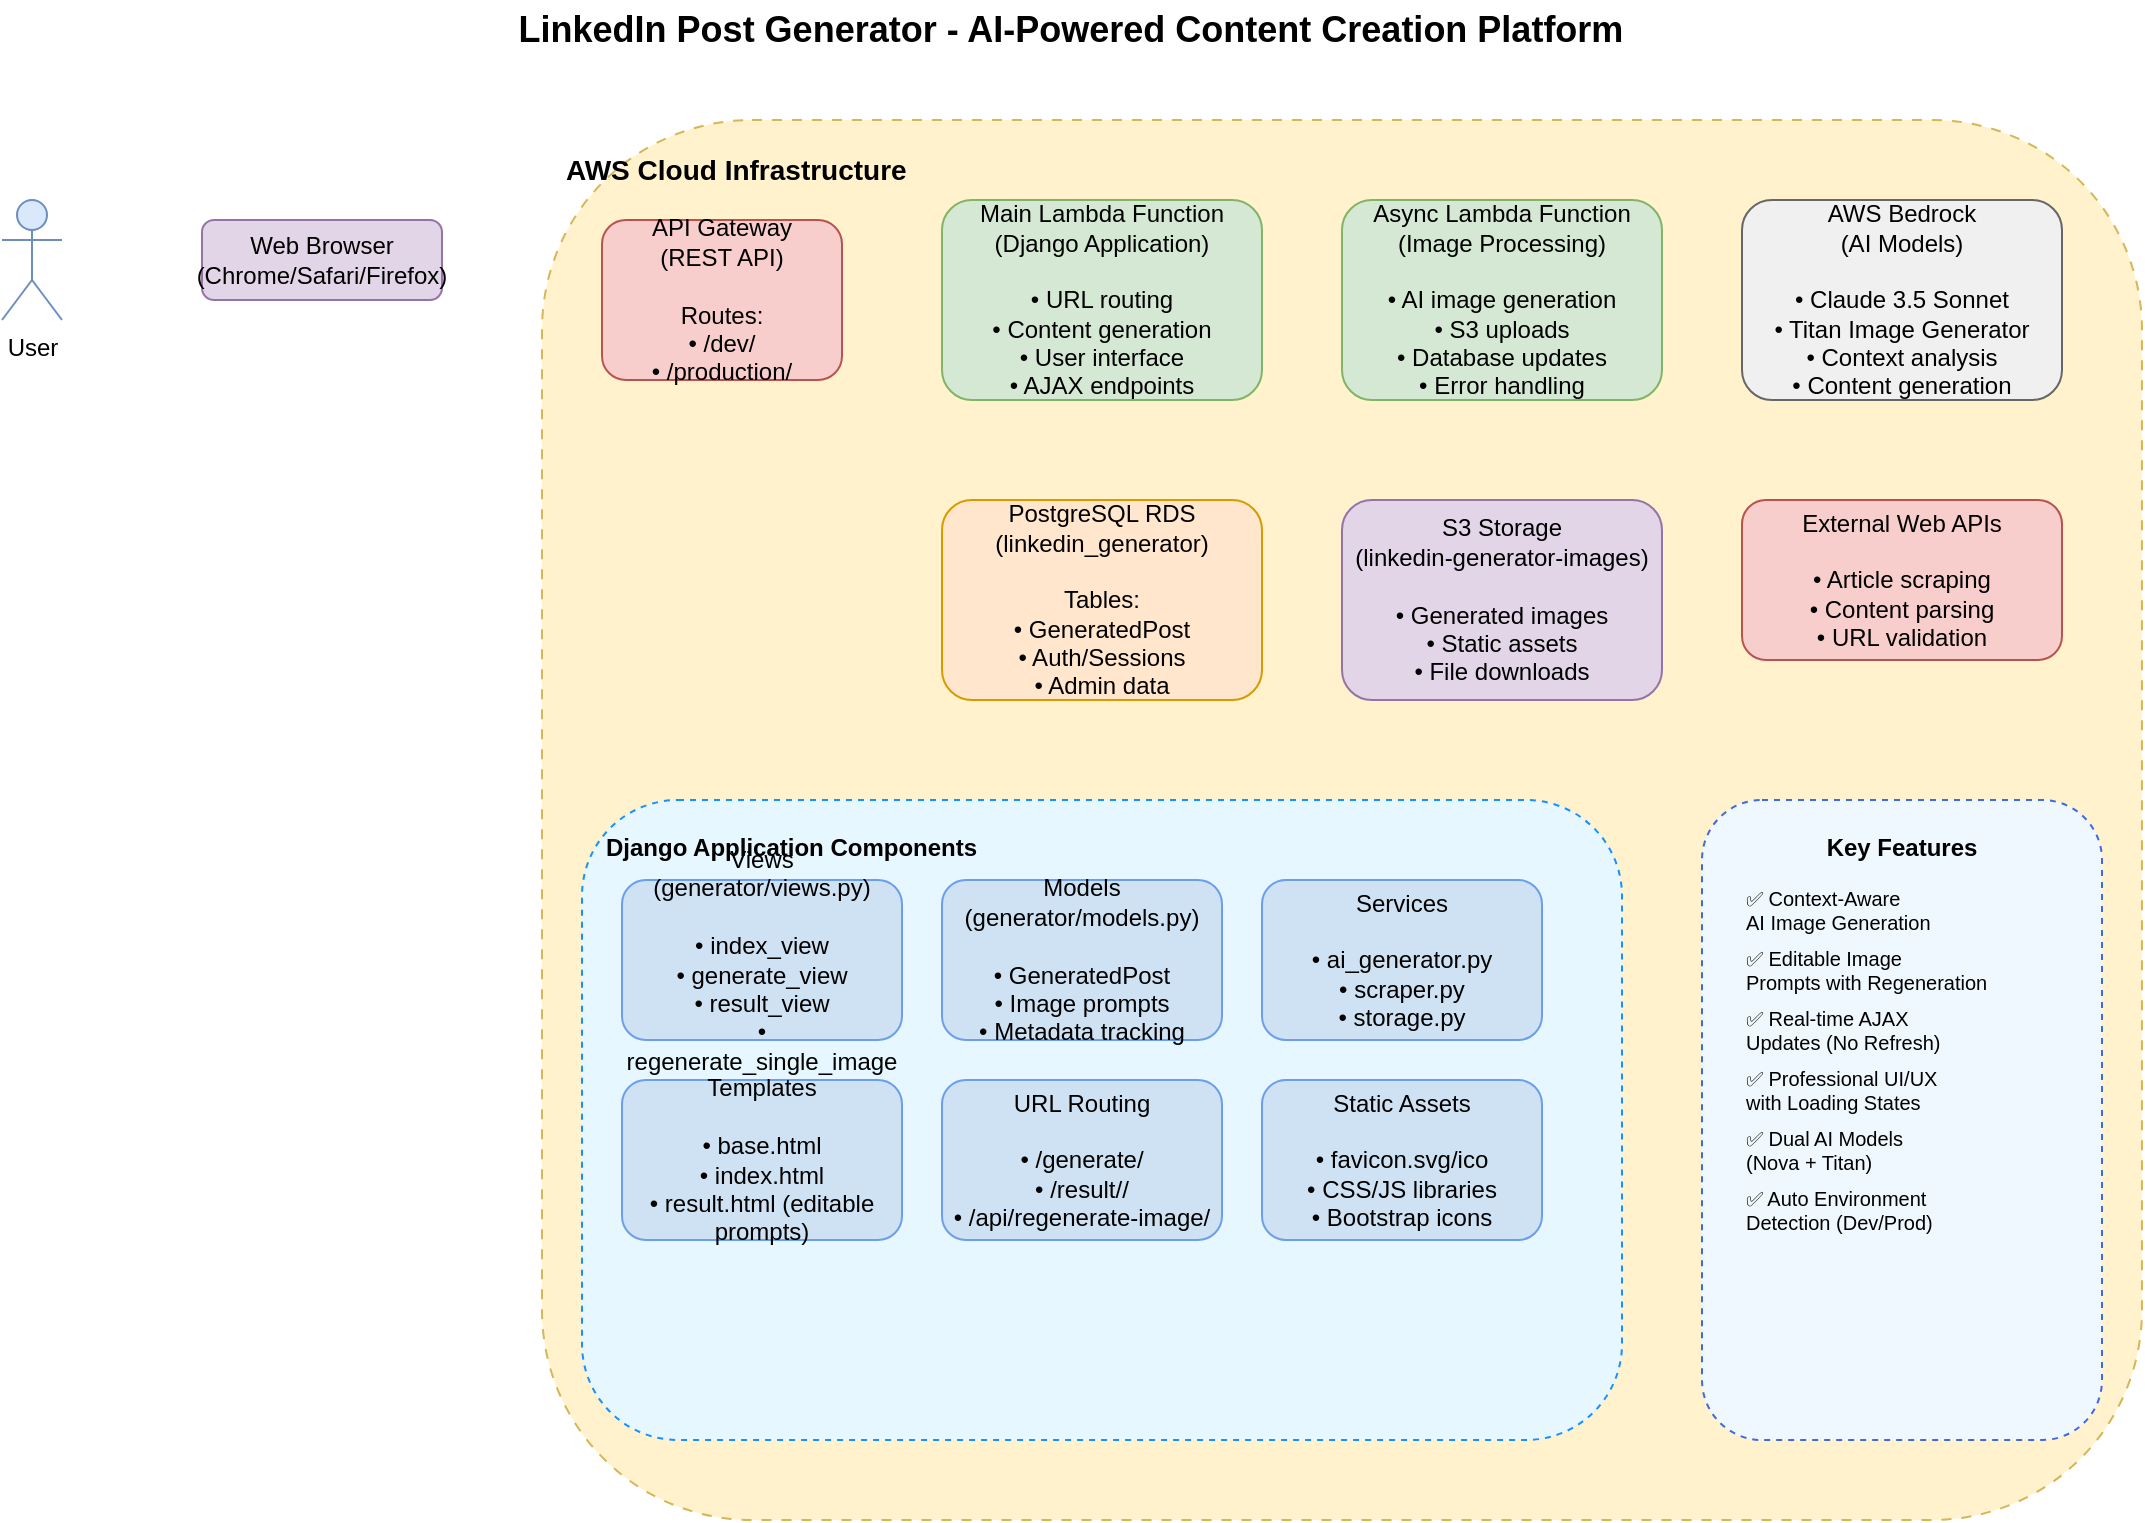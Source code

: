<mxfile>
  <diagram name="LinkedIn Post Generator Architecture" id="linkedin-architecture">
    <mxGraphModel dx="1422" dy="794" grid="1" gridSize="10" guides="1" tooltips="1" connect="1" arrows="1" fold="1" page="1" pageScale="1" pageWidth="1169" pageHeight="827" math="0" shadow="0">
      <root>
        <mxCell id="0" />
        <mxCell id="1" parent="0" />

        <!-- Title -->
        <mxCell id="title" value="LinkedIn Post Generator - AI-Powered Content Creation Platform" style="text;html=1;strokeColor=none;fillColor=none;align=center;verticalAlign=middle;whiteSpace=wrap;rounded=0;fontSize=18;fontStyle=1;" vertex="1" parent="1">
          <mxGeometry x="300" y="20" width="569" height="30" as="geometry" />
        </mxCell>

        <!-- User Layer -->
        <mxCell id="user" value="User" style="shape=umlActor;verticalLabelPosition=bottom;verticalAlign=top;html=1;outlineConnect=0;fillColor=#dae8fc;strokeColor=#6c8ebf;" vertex="1" parent="1">
          <mxGeometry x="50" y="120" width="30" height="60" as="geometry" />
        </mxCell>

        <!-- Browser -->
        <mxCell id="browser" value="Web Browser&#xa;(Chrome/Safari/Firefox)" style="rounded=1;whiteSpace=wrap;html=1;fillColor=#e1d5e7;strokeColor=#9673a6;" vertex="1" parent="1">
          <mxGeometry x="150" y="130" width="120" height="40" as="geometry" />
        </mxCell>

        <!-- AWS Cloud Container -->
        <mxCell id="aws-cloud" value="" style="rounded=1;whiteSpace=wrap;html=1;fillColor=#fff2cc;strokeColor=#d6b656;dashed=1;dashPattern=5 5;" vertex="1" parent="1">
          <mxGeometry x="320" y="80" width="800" height="700" as="geometry" />
        </mxCell>

        <mxCell id="aws-label" value="AWS Cloud Infrastructure" style="text;html=1;strokeColor=none;fillColor=none;align=left;verticalAlign=top;whiteSpace=wrap;rounded=0;fontSize=14;fontStyle=1;" vertex="1" parent="1">
          <mxGeometry x="330" y="90" width="180" height="20" as="geometry" />
        </mxCell>

        <!-- API Gateway -->
        <mxCell id="api-gateway" value="API Gateway&#xa;(REST API)&#xa;&#xa;Routes:&#xa;• /dev/&#xa;• /production/" style="rounded=1;whiteSpace=wrap;html=1;fillColor=#f8cecc;strokeColor=#b85450;" vertex="1" parent="1">
          <mxGeometry x="350" y="130" width="120" height="80" as="geometry" />
        </mxCell>

        <!-- Main Lambda Function -->
        <mxCell id="main-lambda" value="Main Lambda Function&#xa;(Django Application)&#xa;&#xa;• URL routing&#xa;• Content generation&#xa;• User interface&#xa;• AJAX endpoints" style="rounded=1;whiteSpace=wrap;html=1;fillColor=#d5e8d4;strokeColor=#82b366;" vertex="1" parent="1">
          <mxGeometry x="520" y="120" width="160" height="100" as="geometry" />
        </mxCell>

        <!-- Async Lambda Function -->
        <mxCell id="async-lambda" value="Async Lambda Function&#xa;(Image Processing)&#xa;&#xa;• AI image generation&#xa;• S3 uploads&#xa;• Database updates&#xa;• Error handling" style="rounded=1;whiteSpace=wrap;html=1;fillColor=#d5e8d4;strokeColor=#82b366;" vertex="1" parent="1">
          <mxGeometry x="720" y="120" width="160" height="100" as="geometry" />
        </mxCell>

        <!-- PostgreSQL Database -->
        <mxCell id="database" value="PostgreSQL RDS&#xa;(linkedin_generator)&#xa;&#xa;Tables:&#xa;• GeneratedPost&#xa;• Auth/Sessions&#xa;• Admin data" style="rounded=1;whiteSpace=wrap;html=1;fillColor=#ffe6cc;strokeColor=#d79b00;" vertex="1" parent="1">
          <mxGeometry x="520" y="270" width="160" height="100" as="geometry" />
        </mxCell>

        <!-- S3 Storage -->
        <mxCell id="s3-storage" value="S3 Storage&#xa;(linkedin-generator-images)&#xa;&#xa;• Generated images&#xa;• Static assets&#xa;• File downloads" style="rounded=1;whiteSpace=wrap;html=1;fillColor=#e1d5e7;strokeColor=#9673a6;" vertex="1" parent="1">
          <mxGeometry x="720" y="270" width="160" height="100" as="geometry" />
        </mxCell>

        <!-- AWS Bedrock -->
        <mxCell id="bedrock" value="AWS Bedrock&#xa;(AI Models)&#xa;&#xa;• Claude 3.5 Sonnet&#xa;• Titan Image Generator&#xa;• Context analysis&#xa;• Content generation" style="rounded=1;whiteSpace=wrap;html=1;fillColor=#f0f0f0;strokeColor=#666666;" vertex="1" parent="1">
          <mxGeometry x="920" y="120" width="160" height="100" as="geometry" />
        </mxCell>

        <!-- External Services -->
        <mxCell id="external-apis" value="External Web APIs&#xa;&#xa;• Article scraping&#xa;• Content parsing&#xa;• URL validation" style="rounded=1;whiteSpace=wrap;html=1;fillColor=#f8cecc;strokeColor=#b85450;" vertex="1" parent="1">
          <mxGeometry x="920" y="270" width="160" height="80" as="geometry" />
        </mxCell>

        <!-- Django Components Box -->
        <mxCell id="django-box" value="" style="rounded=1;whiteSpace=wrap;html=1;fillColor=#e6f7ff;strokeColor=#1890ff;dashed=1;" vertex="1" parent="1">
          <mxGeometry x="340" y="420" width="520" height="320" as="geometry" />
        </mxCell>

        <mxCell id="django-label" value="Django Application Components" style="text;html=1;strokeColor=none;fillColor=none;align=left;verticalAlign=top;whiteSpace=wrap;rounded=0;fontSize=12;fontStyle=1;" vertex="1" parent="1">
          <mxGeometry x="350" y="430" width="200" height="20" as="geometry" />
        </mxCell>

        <!-- Django Views -->
        <mxCell id="views" value="Views&#xa;(generator/views.py)&#xa;&#xa;• index_view&#xa;• generate_view&#xa;• result_view&#xa;• regenerate_single_image" style="rounded=1;whiteSpace=wrap;html=1;fillColor=#cfe2f3;strokeColor=#6d9eeb;" vertex="1" parent="1">
          <mxGeometry x="360" y="460" width="140" height="80" as="geometry" />
        </mxCell>

        <!-- Django Models -->
        <mxCell id="models" value="Models&#xa;(generator/models.py)&#xa;&#xa;• GeneratedPost&#xa;• Image prompts&#xa;• Metadata tracking" style="rounded=1;whiteSpace=wrap;html=1;fillColor=#cfe2f3;strokeColor=#6d9eeb;" vertex="1" parent="1">
          <mxGeometry x="520" y="460" width="140" height="80" as="geometry" />
        </mxCell>

        <!-- Django Services -->
        <mxCell id="services" value="Services&#xa;&#xa;• ai_generator.py&#xa;• scraper.py&#xa;• storage.py" style="rounded=1;whiteSpace=wrap;html=1;fillColor=#cfe2f3;strokeColor=#6d9eeb;" vertex="1" parent="1">
          <mxGeometry x="680" y="460" width="140" height="80" as="geometry" />
        </mxCell>

        <!-- Django Templates -->
        <mxCell id="templates" value="Templates&#xa;&#xa;• base.html&#xa;• index.html&#xa;• result.html (editable prompts)" style="rounded=1;whiteSpace=wrap;html=1;fillColor=#cfe2f3;strokeColor=#6d9eeb;" vertex="1" parent="1">
          <mxGeometry x="360" y="560" width="140" height="80" as="geometry" />
        </mxCell>

        <!-- Django URLs -->
        <mxCell id="urls" value="URL Routing&#xa;&#xa;• /generate/&#xa;• /result/&lt;id&gt;/&#xa;• /api/regenerate-image/" style="rounded=1;whiteSpace=wrap;html=1;fillColor=#cfe2f3;strokeColor=#6d9eeb;" vertex="1" parent="1">
          <mxGeometry x="520" y="560" width="140" height="80" as="geometry" />
        </mxCell>

        <!-- Static Files -->
        <mxCell id="static-files" value="Static Assets&#xa;&#xa;• favicon.svg/ico&#xa;• CSS/JS libraries&#xa;• Bootstrap icons" style="rounded=1;whiteSpace=wrap;html=1;fillColor=#cfe2f3;strokeColor=#6d9eeb;" vertex="1" parent="1">
          <mxGeometry x="680" y="560" width="140" height="80" as="geometry" />
        </mxCell>

        <!-- Feature Highlights -->
        <mxCell id="features-box" value="" style="rounded=1;whiteSpace=wrap;html=1;fillColor=#f0f8ff;strokeColor=#4169e1;dashed=1;" vertex="1" parent="1">
          <mxGeometry x="900" y="420" width="200" height="320" as="geometry" />
        </mxCell>

        <mxCell id="features-label" value="Key Features" style="text;html=1;strokeColor=none;fillColor=none;align=center;verticalAlign=top;whiteSpace=wrap;rounded=0;fontSize=12;fontStyle=1;" vertex="1" parent="1">
          <mxGeometry x="950" y="430" width="100" height="20" as="geometry" />
        </mxCell>

        <mxCell id="feature1" value="✅ Context-Aware&#xa;AI Image Generation" style="text;html=1;strokeColor=none;fillColor=none;align=left;verticalAlign=middle;whiteSpace=wrap;rounded=0;fontSize=10;" vertex="1" parent="1">
          <mxGeometry x="920" y="460" width="160" height="30" as="geometry" />
        </mxCell>

        <mxCell id="feature2" value="✅ Editable Image&#xa;Prompts with Regeneration" style="text;html=1;strokeColor=none;fillColor=none;align=left;verticalAlign=middle;whiteSpace=wrap;rounded=0;fontSize=10;" vertex="1" parent="1">
          <mxGeometry x="920" y="490" width="160" height="30" as="geometry" />
        </mxCell>

        <mxCell id="feature3" value="✅ Real-time AJAX&#xa;Updates (No Refresh)" style="text;html=1;strokeColor=none;fillColor=none;align=left;verticalAlign=middle;whiteSpace=wrap;rounded=0;fontSize=10;" vertex="1" parent="1">
          <mxGeometry x="920" y="520" width="160" height="30" as="geometry" />
        </mxCell>

        <mxCell id="feature4" value="✅ Professional UI/UX&#xa;with Loading States" style="text;html=1;strokeColor=none;fillColor=none;align=left;verticalAlign=middle;whiteSpace=wrap;rounded=0;fontSize=10;" vertex="1" parent="1">
          <mxGeometry x="920" y="550" width="160" height="30" as="geometry" />
        </mxCell>

        <mxCell id="feature5" value="✅ Dual AI Models&#xa;(Nova + Titan)" style="text;html=1;strokeColor=none;fillColor=none;align=left;verticalAlign=middle;whiteSpace=wrap;rounded=0;fontSize=10;" vertex="1" parent="1">
          <mxGeometry x="920" y="580" width="160" height="30" as="geometry" />
        </mxCell>

        <mxCell id="feature6" value="✅ Auto Environment&#xa;Detection (Dev/Prod)" style="text;html=1;strokeColor=none;fillColor=none;align=left;verticalAlign=middle;whiteSpace=wrap;rounded=0;fontSize=10;" vertex="1" parent="1">
          <mxGeometry x="920" y="610" width="160" height="30" as="geometry" />
        </mxCell>

        <mxCell id="feature7" value="✅ Secure S3 Storage&#xa;& Database Persistence" style="text;html=1;strokeColor=none;fillColor=none;align=left;verticalAlign=middle;whiteSpace=wrap;rounded=0;fontSize=10;" vertex="1" parent="1">
          <mxGeometry x="920" y="640" width="160" height="30" as="geometry" />
        </mxCell>

        <!-- Arrows and Connections -->

        <!-- User to Browser -->
        <mxCell id="user-browser" value="" style="edgeStyle=orthogonalEdgeStyle;rounded=0;orthogonalLoop=1;jettySize=auto;html=1;strokeWidth=2;strokeColor=#666666;" edge="1" parent="1" source="user" target="browser">
          <mxGeometry relative="1" as="geometry" />
        </mxCell>

        <!-- Browser to API Gateway -->
        <mxCell id="browser-api" value="HTTPS Requests" style="edgeStyle=orthogonalEdgeStyle;rounded=0;orthogonalLoop=1;jettySize=auto;html=1;strokeWidth=2;strokeColor=#d6b656;labelBackgroundColor=#ffffff;" edge="1" parent="1" source="browser" target="api-gateway">
          <mxGeometry relative="1" as="geometry" />
        </mxCell>

        <!-- API Gateway to Main Lambda -->
        <mxCell id="api-main" value="Route Requests" style="edgeStyle=orthogonalEdgeStyle;rounded=0;orthogonalLoop=1;jettySize=auto;html=1;strokeWidth=2;strokeColor=#82b366;labelBackgroundColor=#ffffff;" edge="1" parent="1" source="api-gateway" target="main-lambda">
          <mxGeometry relative="1" as="geometry" />
        </mxCell>

        <!-- Main Lambda to Async Lambda -->
        <mxCell id="main-async" value="Invoke Async&#xa;Image Processing" style="edgeStyle=orthogonalEdgeStyle;rounded=0;orthogonalLoop=1;jettySize=auto;html=1;strokeWidth=2;strokeColor=#82b366;labelBackgroundColor=#ffffff;" edge="1" parent="1" source="main-lambda" target="async-lambda">
          <mxGeometry relative="1" as="geometry" />
        </mxCell>

        <!-- Main Lambda to Database -->
        <mxCell id="main-db" value="CRUD Operations" style="edgeStyle=orthogonalEdgeStyle;rounded=0;orthogonalLoop=1;jettySize=auto;html=1;strokeWidth=2;strokeColor=#d79b00;labelBackgroundColor=#ffffff;" edge="1" parent="1" source="main-lambda" target="database">
          <mxGeometry relative="1" as="geometry" />
        </mxCell>

        <!-- Async Lambda to S3 -->
        <mxCell id="async-s3" value="Upload Images" style="edgeStyle=orthogonalEdgeStyle;rounded=0;orthogonalLoop=1;jettySize=auto;html=1;strokeWidth=2;strokeColor=#9673a6;labelBackgroundColor=#ffffff;" edge="1" parent="1" source="async-lambda" target="s3-storage">
          <mxGeometry relative="1" as="geometry" />
        </mxCell>

        <!-- Async Lambda to Database -->
        <mxCell id="async-db" value="Update Records" style="edgeStyle=orthogonalEdgeStyle;rounded=0;orthogonalLoop=1;jettySize=auto;html=1;strokeWidth=2;strokeColor=#d79b00;labelBackgroundColor=#ffffff;" edge="1" parent="1" source="async-lambda" target="database">
          <mxGeometry x="-0.5" relative="1" as="geometry">
            <mxPoint x="1" as="offset" />
          </mxGeometry>
        </mxCell>

        <!-- Async Lambda to Bedrock -->
        <mxCell id="async-bedrock" value="AI Generation" style="edgeStyle=orthogonalEdgeStyle;rounded=0;orthogonalLoop=1;jettySize=auto;html=1;strokeWidth=2;strokeColor=#666666;labelBackgroundColor=#ffffff;" edge="1" parent="1" source="async-lambda" target="bedrock">
          <mxGeometry relative="1" as="geometry" />
        </mxCell>

        <!-- Main Lambda to External APIs -->
        <mxCell id="main-external" value="Content Scraping" style="edgeStyle=orthogonalEdgeStyle;rounded=0;orthogonalLoop=1;jettySize=auto;html=1;strokeWidth=2;strokeColor=#b85450;labelBackgroundColor=#ffffff;" edge="1" parent="1" source="main-lambda" target="external-apis">
          <mxGeometry relative="1" as="geometry" />
        </mxCell>

        <!-- Data Flow Legend -->
        <mxCell id="legend-box" value="" style="rounded=1;whiteSpace=wrap;html=1;fillColor=#f5f5f5;strokeColor=#666666;dashed=1;" vertex="1" parent="1">
          <mxGeometry x="50" y="250" width="220" height="150" as="geometry" />
        </mxCell>

        <mxCell id="legend-title" value="Data Flow Legend" style="text;html=1;strokeColor=none;fillColor=none;align=center;verticalAlign=top;whiteSpace=wrap;rounded=0;fontSize=12;fontStyle=1;" vertex="1" parent="1">
          <mxGeometry x="60" y="260" width="120" height="20" as="geometry" />
        </mxCell>

        <mxCell id="legend1" value="→ User Requests" style="text;html=1;strokeColor=none;fillColor=none;align=left;verticalAlign=middle;whiteSpace=wrap;rounded=0;fontSize=10;fontColor=#666666;" vertex="1" parent="1">
          <mxGeometry x="60" y="285" width="100" height="15" as="geometry" />
        </mxCell>

        <mxCell id="legend2" value="→ Lambda Invocation" style="text;html=1;strokeColor=none;fillColor=none;align=left;verticalAlign=middle;whiteSpace=wrap;rounded=0;fontSize=10;fontColor=#82b366;" vertex="1" parent="1">
          <mxGeometry x="60" y="305" width="120" height="15" as="geometry" />
        </mxCell>

        <mxCell id="legend3" value="→ Database Operations" style="text;html=1;strokeColor=none;fillColor=none;align=left;verticalAlign=middle;whiteSpace=wrap;rounded=0;fontSize=10;fontColor=#d79b00;" vertex="1" parent="1">
          <mxGeometry x="60" y="325" width="130" height="15" as="geometry" />
        </mxCell>

        <mxCell id="legend4" value="→ S3 File Operations" style="text;html=1;strokeColor=none;fillColor=none;align=left;verticalAlign=middle;whiteSpace=wrap;rounded=0;fontSize=10;fontColor=#9673a6;" vertex="1" parent="1">
          <mxGeometry x="60" y="345" width="120" height="15" as="geometry" />
        </mxCell>

        <mxCell id="legend5" value="→ AI/External APIs" style="text;html=1;strokeColor=none;fillColor=none;align=left;verticalAlign=middle;whiteSpace=wrap;rounded=0;fontSize=10;fontColor=#666666;" vertex="1" parent="1">
          <mxGeometry x="60" y="365" width="110" height="15" as="geometry" />
        </mxCell>

      </root>
    </mxGraphModel>
  </diagram>
</mxfile>